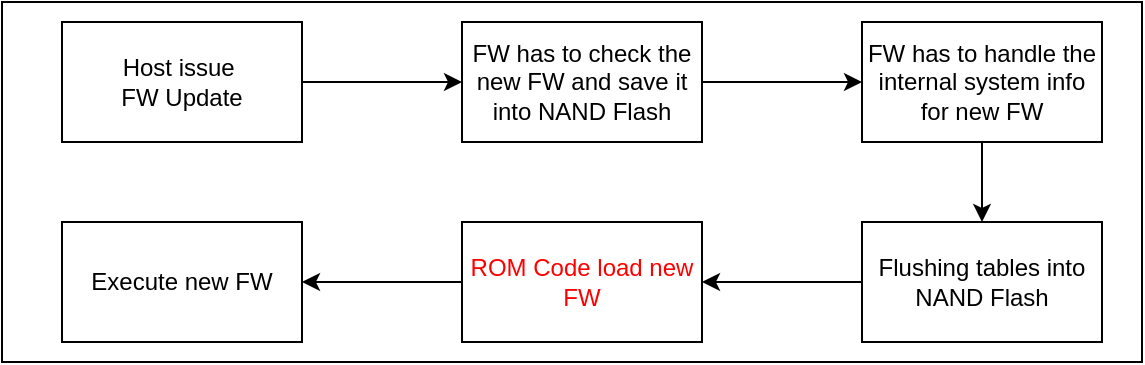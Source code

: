 <mxfile>
    <diagram id="hlbMp2S2ft_TFModSld7" name="第1頁">
        <mxGraphModel dx="878" dy="827" grid="1" gridSize="10" guides="1" tooltips="1" connect="1" arrows="1" fold="1" page="1" pageScale="1" pageWidth="827" pageHeight="1169" math="0" shadow="0">
            <root>
                <mxCell id="0"/>
                <mxCell id="1" parent="0"/>
                <mxCell id="219" value="" style="rounded=0;whiteSpace=wrap;html=1;" vertex="1" parent="1">
                    <mxGeometry x="160" y="190" width="570" height="180" as="geometry"/>
                </mxCell>
                <mxCell id="210" value="" style="edgeStyle=none;html=1;" edge="1" parent="1" source="208" target="209">
                    <mxGeometry relative="1" as="geometry"/>
                </mxCell>
                <mxCell id="208" value="Host issue&amp;nbsp;&lt;div&gt;FW Update&lt;/div&gt;" style="rounded=0;whiteSpace=wrap;html=1;" vertex="1" parent="1">
                    <mxGeometry x="190" y="200" width="120" height="60" as="geometry"/>
                </mxCell>
                <mxCell id="212" value="" style="edgeStyle=none;html=1;" edge="1" parent="1" source="209" target="211">
                    <mxGeometry relative="1" as="geometry"/>
                </mxCell>
                <mxCell id="209" value="FW has to check the new FW and save it into NAND Flash" style="whiteSpace=wrap;html=1;rounded=0;" vertex="1" parent="1">
                    <mxGeometry x="390" y="200" width="120" height="60" as="geometry"/>
                </mxCell>
                <mxCell id="214" value="" style="edgeStyle=none;html=1;" edge="1" parent="1" source="211" target="213">
                    <mxGeometry relative="1" as="geometry"/>
                </mxCell>
                <mxCell id="211" value="FW has to handle the internal system info for new FW" style="whiteSpace=wrap;html=1;rounded=0;" vertex="1" parent="1">
                    <mxGeometry x="590" y="200" width="120" height="60" as="geometry"/>
                </mxCell>
                <mxCell id="216" value="" style="edgeStyle=none;html=1;" edge="1" parent="1" source="213" target="215">
                    <mxGeometry relative="1" as="geometry"/>
                </mxCell>
                <mxCell id="213" value="Flushing tables into NAND Flash" style="whiteSpace=wrap;html=1;rounded=0;" vertex="1" parent="1">
                    <mxGeometry x="590" y="300" width="120" height="60" as="geometry"/>
                </mxCell>
                <mxCell id="218" value="" style="edgeStyle=none;html=1;" edge="1" parent="1" source="215" target="217">
                    <mxGeometry relative="1" as="geometry"/>
                </mxCell>
                <mxCell id="215" value="&lt;font style=&quot;color: rgb(255, 0, 0);&quot;&gt;ROM Code load new FW&lt;/font&gt;" style="whiteSpace=wrap;html=1;rounded=0;" vertex="1" parent="1">
                    <mxGeometry x="390" y="300" width="120" height="60" as="geometry"/>
                </mxCell>
                <mxCell id="217" value="Execute new FW" style="whiteSpace=wrap;html=1;rounded=0;" vertex="1" parent="1">
                    <mxGeometry x="190" y="300" width="120" height="60" as="geometry"/>
                </mxCell>
            </root>
        </mxGraphModel>
    </diagram>
</mxfile>